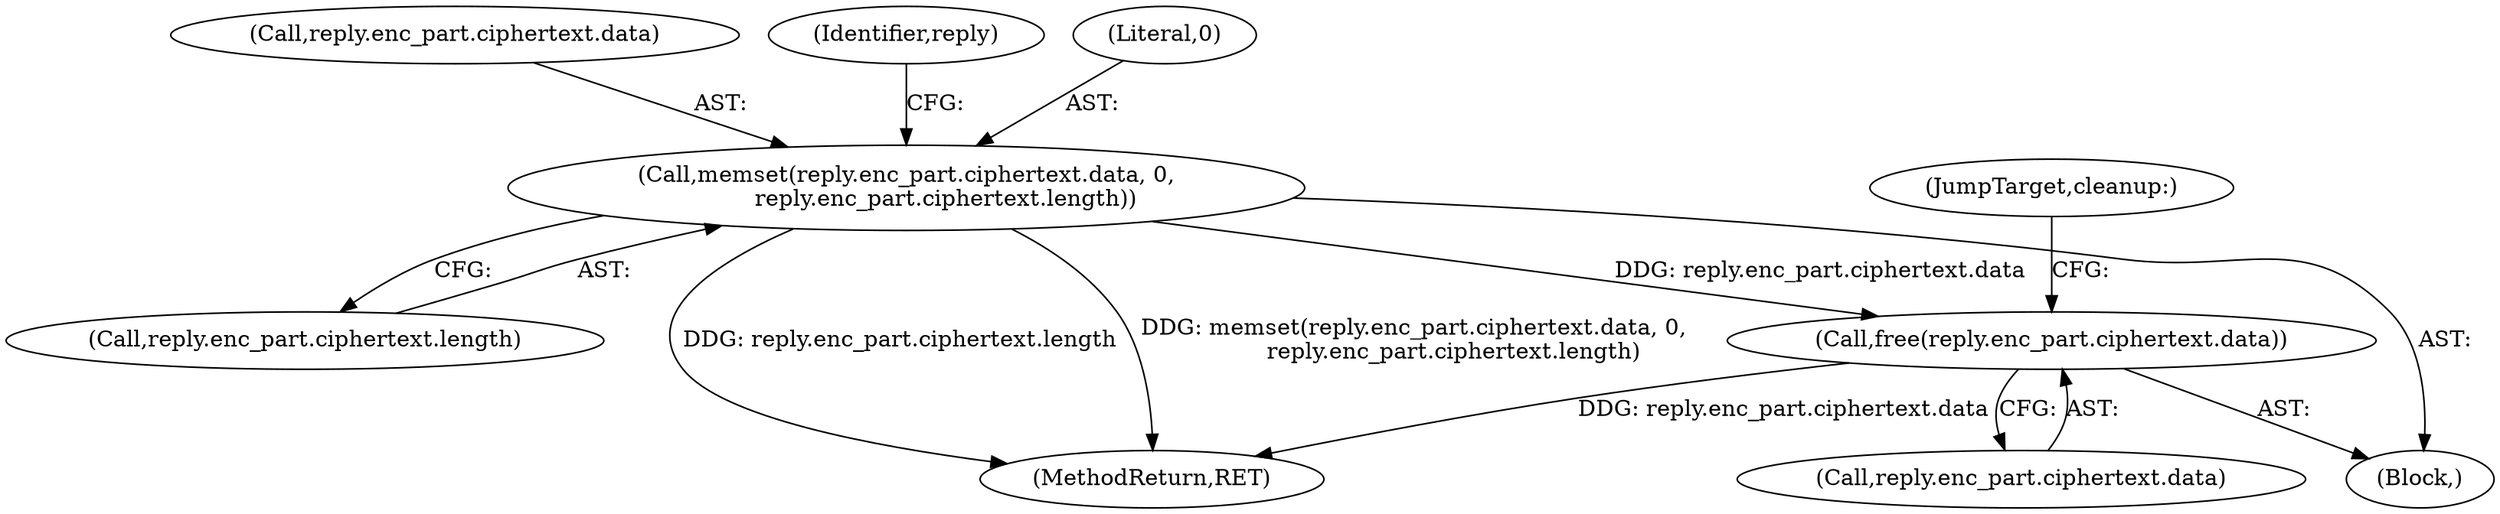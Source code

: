 digraph "0_krb5_ffb35baac6981f9e8914f8f3bffd37f284b85970_0@API" {
"1002232" [label="(Call,memset(reply.enc_part.ciphertext.data, 0,\n           reply.enc_part.ciphertext.length))"];
"1002248" [label="(Call,free(reply.enc_part.ciphertext.data))"];
"1002233" [label="(Call,reply.enc_part.ciphertext.data)"];
"1002252" [label="(Identifier,reply)"];
"1002241" [label="(Call,reply.enc_part.ciphertext.length)"];
"1002500" [label="(MethodReturn,RET)"];
"1002248" [label="(Call,free(reply.enc_part.ciphertext.data))"];
"1002240" [label="(Literal,0)"];
"1002232" [label="(Call,memset(reply.enc_part.ciphertext.data, 0,\n           reply.enc_part.ciphertext.length))"];
"1002249" [label="(Call,reply.enc_part.ciphertext.data)"];
"1002256" [label="(JumpTarget,cleanup:)"];
"1000171" [label="(Block,)"];
"1002232" -> "1000171"  [label="AST: "];
"1002232" -> "1002241"  [label="CFG: "];
"1002233" -> "1002232"  [label="AST: "];
"1002240" -> "1002232"  [label="AST: "];
"1002241" -> "1002232"  [label="AST: "];
"1002252" -> "1002232"  [label="CFG: "];
"1002232" -> "1002500"  [label="DDG: reply.enc_part.ciphertext.length"];
"1002232" -> "1002500"  [label="DDG: memset(reply.enc_part.ciphertext.data, 0,\n           reply.enc_part.ciphertext.length)"];
"1002232" -> "1002248"  [label="DDG: reply.enc_part.ciphertext.data"];
"1002248" -> "1000171"  [label="AST: "];
"1002248" -> "1002249"  [label="CFG: "];
"1002249" -> "1002248"  [label="AST: "];
"1002256" -> "1002248"  [label="CFG: "];
"1002248" -> "1002500"  [label="DDG: reply.enc_part.ciphertext.data"];
}
